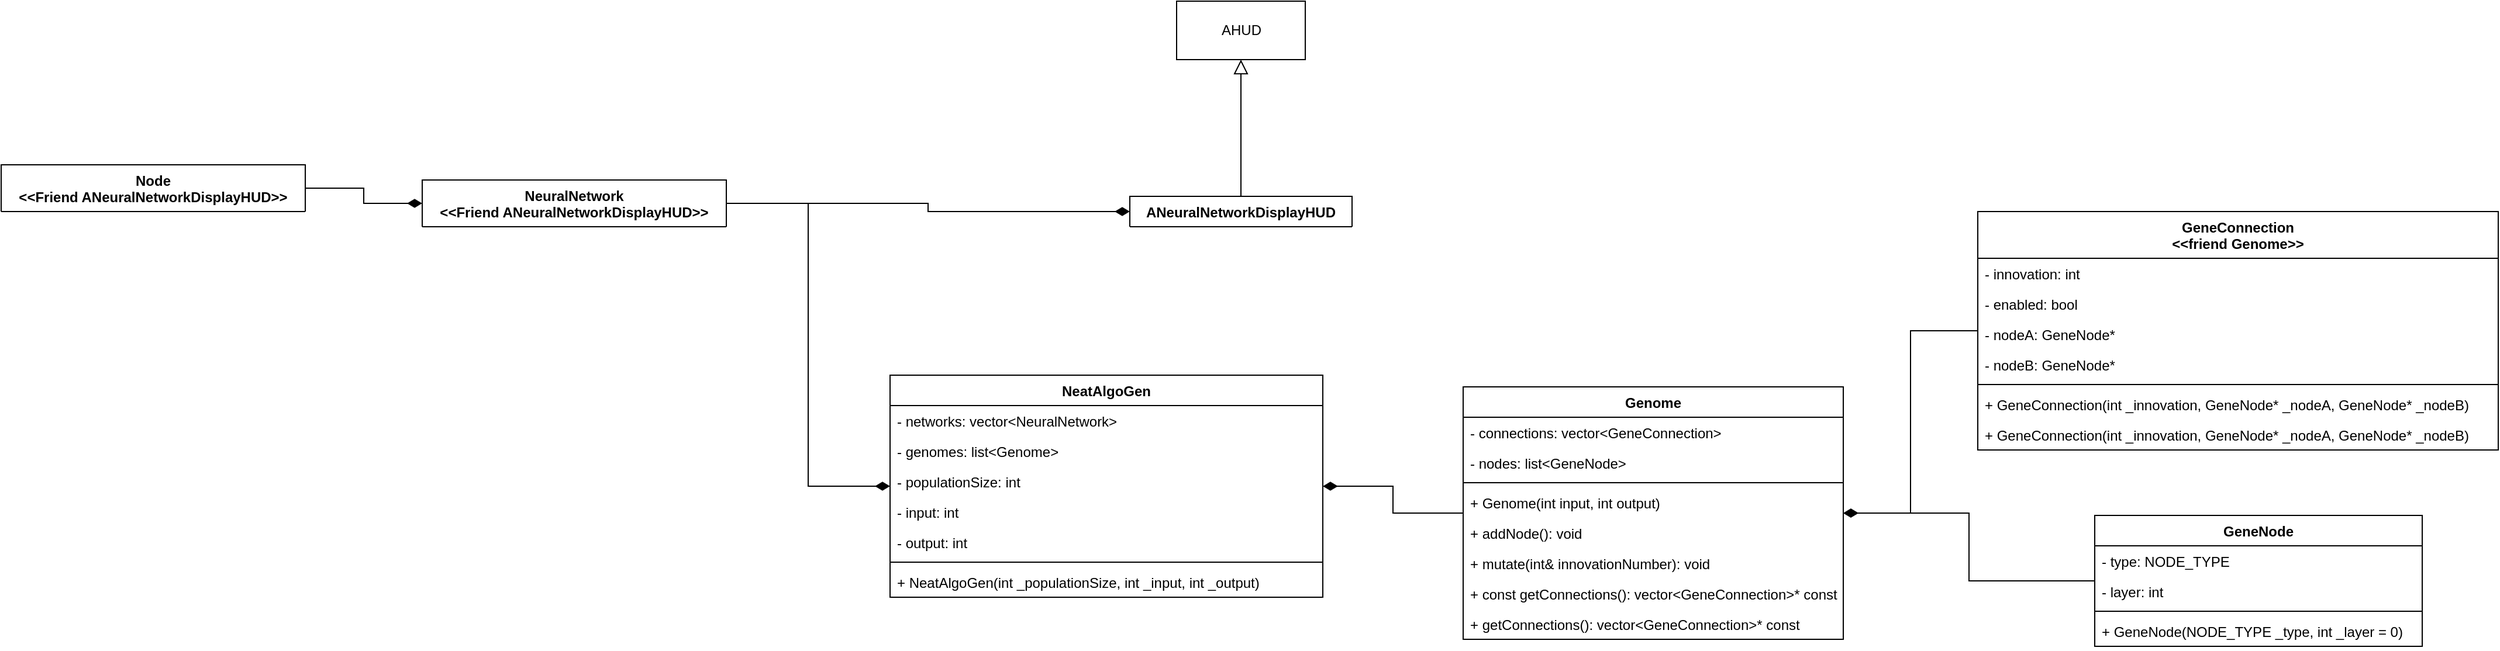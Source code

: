 <mxfile version="16.1.2" type="device"><diagram id="WSgGE8QETpOJRl8HO7c7" name="Page-1"><mxGraphModel dx="1920" dy="683" grid="1" gridSize="10" guides="1" tooltips="1" connect="1" arrows="1" fold="1" page="1" pageScale="1" pageWidth="827" pageHeight="1169" math="0" shadow="0"><root><mxCell id="0"/><mxCell id="1" parent="0"/><mxCell id="bxSq_ZIeHMHqPIyLSi6P-27" style="edgeStyle=orthogonalEdgeStyle;rounded=0;orthogonalLoop=1;jettySize=auto;html=1;exitX=1;exitY=0.5;exitDx=0;exitDy=0;entryX=0;entryY=0.5;entryDx=0;entryDy=0;endArrow=diamondThin;endFill=1;endSize=10;" edge="1" parent="1" source="bxSq_ZIeHMHqPIyLSi6P-1" target="bxSq_ZIeHMHqPIyLSi6P-21"><mxGeometry relative="1" as="geometry"/></mxCell><mxCell id="bxSq_ZIeHMHqPIyLSi6P-50" style="edgeStyle=orthogonalEdgeStyle;rounded=0;orthogonalLoop=1;jettySize=auto;html=1;exitX=1;exitY=0.5;exitDx=0;exitDy=0;entryX=0;entryY=0.5;entryDx=0;entryDy=0;endArrow=diamondThin;endFill=1;endSize=10;" edge="1" parent="1" source="bxSq_ZIeHMHqPIyLSi6P-1" target="bxSq_ZIeHMHqPIyLSi6P-42"><mxGeometry relative="1" as="geometry"/></mxCell><mxCell id="bxSq_ZIeHMHqPIyLSi6P-1" value="NeuralNetwork&#10;&lt;&lt;Friend ANeuralNetworkDisplayHUD&gt;&gt;" style="swimlane;fontStyle=1;align=center;verticalAlign=top;childLayout=stackLayout;horizontal=1;startSize=40;horizontalStack=0;resizeParent=1;resizeParentMax=0;resizeLast=0;collapsible=1;marginBottom=0;" vertex="1" collapsed="1" parent="1"><mxGeometry x="60" y="203" width="260" height="40" as="geometry"><mxRectangle x="60" y="203" width="440" height="516" as="alternateBounds"/></mxGeometry></mxCell><mxCell id="bxSq_ZIeHMHqPIyLSi6P-2" value="- hiddenNodes: list&lt;list&lt;Node&gt;&gt;" style="text;strokeColor=none;fillColor=none;align=left;verticalAlign=top;spacingLeft=4;spacingRight=4;overflow=hidden;rotatable=0;points=[[0,0.5],[1,0.5]];portConstraint=eastwest;" vertex="1" parent="bxSq_ZIeHMHqPIyLSi6P-1"><mxGeometry y="40" width="440" height="26" as="geometry"/></mxCell><mxCell id="bxSq_ZIeHMHqPIyLSi6P-19" value="- inputNodes: list&lt;Node&gt;" style="text;strokeColor=none;fillColor=none;align=left;verticalAlign=top;spacingLeft=4;spacingRight=4;overflow=hidden;rotatable=0;points=[[0,0.5],[1,0.5]];portConstraint=eastwest;" vertex="1" parent="bxSq_ZIeHMHqPIyLSi6P-1"><mxGeometry y="66" width="440" height="26" as="geometry"/></mxCell><mxCell id="bxSq_ZIeHMHqPIyLSi6P-20" value="- outputNodes: list&lt;Node&gt;" style="text;strokeColor=none;fillColor=none;align=left;verticalAlign=top;spacingLeft=4;spacingRight=4;overflow=hidden;rotatable=0;points=[[0,0.5],[1,0.5]];portConstraint=eastwest;" vertex="1" parent="bxSq_ZIeHMHqPIyLSi6P-1"><mxGeometry y="92" width="440" height="26" as="geometry"/></mxCell><mxCell id="bxSq_ZIeHMHqPIyLSi6P-3" value="" style="line;strokeWidth=1;fillColor=none;align=left;verticalAlign=middle;spacingTop=-1;spacingLeft=3;spacingRight=3;rotatable=0;labelPosition=right;points=[];portConstraint=eastwest;" vertex="1" parent="bxSq_ZIeHMHqPIyLSi6P-1"><mxGeometry y="118" width="440" height="8" as="geometry"/></mxCell><mxCell id="bxSq_ZIeHMHqPIyLSi6P-4" value="+ fullyConnect(): void" style="text;strokeColor=none;fillColor=none;align=left;verticalAlign=top;spacingLeft=4;spacingRight=4;overflow=hidden;rotatable=0;points=[[0,0.5],[1,0.5]];portConstraint=eastwest;" vertex="1" parent="bxSq_ZIeHMHqPIyLSi6P-1"><mxGeometry y="126" width="440" height="26" as="geometry"/></mxCell><mxCell id="bxSq_ZIeHMHqPIyLSi6P-5" value="+ getLayerSize(): int" style="text;strokeColor=none;fillColor=none;align=left;verticalAlign=top;spacingLeft=4;spacingRight=4;overflow=hidden;rotatable=0;points=[[0,0.5],[1,0.5]];portConstraint=eastwest;" vertex="1" parent="bxSq_ZIeHMHqPIyLSi6P-1"><mxGeometry y="152" width="440" height="26" as="geometry"/></mxCell><mxCell id="bxSq_ZIeHMHqPIyLSi6P-6" value="+ getNHiddenNode(): int" style="text;strokeColor=none;fillColor=none;align=left;verticalAlign=top;spacingLeft=4;spacingRight=4;overflow=hidden;rotatable=0;points=[[0,0.5],[1,0.5]];portConstraint=eastwest;" vertex="1" parent="bxSq_ZIeHMHqPIyLSi6P-1"><mxGeometry y="178" width="440" height="26" as="geometry"/></mxCell><mxCell id="bxSq_ZIeHMHqPIyLSi6P-7" value="+ getNInputNode(): int" style="text;strokeColor=none;fillColor=none;align=left;verticalAlign=top;spacingLeft=4;spacingRight=4;overflow=hidden;rotatable=0;points=[[0,0.5],[1,0.5]];portConstraint=eastwest;" vertex="1" parent="bxSq_ZIeHMHqPIyLSi6P-1"><mxGeometry y="204" width="440" height="26" as="geometry"/></mxCell><mxCell id="bxSq_ZIeHMHqPIyLSi6P-8" value="+ getNOutputNode(): int" style="text;strokeColor=none;fillColor=none;align=left;verticalAlign=top;spacingLeft=4;spacingRight=4;overflow=hidden;rotatable=0;points=[[0,0.5],[1,0.5]];portConstraint=eastwest;" vertex="1" parent="bxSq_ZIeHMHqPIyLSi6P-1"><mxGeometry y="230" width="440" height="26" as="geometry"/></mxCell><mxCell id="bxSq_ZIeHMHqPIyLSi6P-9" value="+ addHiddenNode(): void" style="text;strokeColor=none;fillColor=none;align=left;verticalAlign=top;spacingLeft=4;spacingRight=4;overflow=hidden;rotatable=0;points=[[0,0.5],[1,0.5]];portConstraint=eastwest;" vertex="1" parent="bxSq_ZIeHMHqPIyLSi6P-1"><mxGeometry y="256" width="440" height="26" as="geometry"/></mxCell><mxCell id="bxSq_ZIeHMHqPIyLSi6P-10" value="+ addInputNode(): void" style="text;strokeColor=none;fillColor=none;align=left;verticalAlign=top;spacingLeft=4;spacingRight=4;overflow=hidden;rotatable=0;points=[[0,0.5],[1,0.5]];portConstraint=eastwest;" vertex="1" parent="bxSq_ZIeHMHqPIyLSi6P-1"><mxGeometry y="282" width="440" height="26" as="geometry"/></mxCell><mxCell id="bxSq_ZIeHMHqPIyLSi6P-11" value="+ addOutputNode(): void" style="text;strokeColor=none;fillColor=none;align=left;verticalAlign=top;spacingLeft=4;spacingRight=4;overflow=hidden;rotatable=0;points=[[0,0.5],[1,0.5]];portConstraint=eastwest;" vertex="1" parent="bxSq_ZIeHMHqPIyLSi6P-1"><mxGeometry y="308" width="440" height="26" as="geometry"/></mxCell><mxCell id="bxSq_ZIeHMHqPIyLSi6P-12" value="+ removeHiddenNode(): void" style="text;strokeColor=none;fillColor=none;align=left;verticalAlign=top;spacingLeft=4;spacingRight=4;overflow=hidden;rotatable=0;points=[[0,0.5],[1,0.5]];portConstraint=eastwest;" vertex="1" parent="bxSq_ZIeHMHqPIyLSi6P-1"><mxGeometry y="334" width="440" height="26" as="geometry"/></mxCell><mxCell id="bxSq_ZIeHMHqPIyLSi6P-13" value="+ removeInputNode(): void" style="text;strokeColor=none;fillColor=none;align=left;verticalAlign=top;spacingLeft=4;spacingRight=4;overflow=hidden;rotatable=0;points=[[0,0.5],[1,0.5]];portConstraint=eastwest;" vertex="1" parent="bxSq_ZIeHMHqPIyLSi6P-1"><mxGeometry y="360" width="440" height="26" as="geometry"/></mxCell><mxCell id="bxSq_ZIeHMHqPIyLSi6P-14" value="+ removeOutputNode(): void" style="text;strokeColor=none;fillColor=none;align=left;verticalAlign=top;spacingLeft=4;spacingRight=4;overflow=hidden;rotatable=0;points=[[0,0.5],[1,0.5]];portConstraint=eastwest;" vertex="1" parent="bxSq_ZIeHMHqPIyLSi6P-1"><mxGeometry y="386" width="440" height="26" as="geometry"/></mxCell><mxCell id="bxSq_ZIeHMHqPIyLSi6P-15" value="+ connectNodes(int layerA, int nodeA, int layerB, int nodeB, float weight): void" style="text;strokeColor=none;fillColor=none;align=left;verticalAlign=top;spacingLeft=4;spacingRight=4;overflow=hidden;rotatable=0;points=[[0,0.5],[1,0.5]];portConstraint=eastwest;" vertex="1" parent="bxSq_ZIeHMHqPIyLSi6P-1"><mxGeometry y="412" width="440" height="26" as="geometry"/></mxCell><mxCell id="bxSq_ZIeHMHqPIyLSi6P-16" value="+ compute(vector&lt;float&gt; &amp;inputs , vector&lt;float&gt; &amp;outputs): " style="text;strokeColor=none;fillColor=none;align=left;verticalAlign=top;spacingLeft=4;spacingRight=4;overflow=hidden;rotatable=0;points=[[0,0.5],[1,0.5]];portConstraint=eastwest;" vertex="1" parent="bxSq_ZIeHMHqPIyLSi6P-1"><mxGeometry y="438" width="440" height="26" as="geometry"/></mxCell><mxCell id="bxSq_ZIeHMHqPIyLSi6P-17" value="- getNode(int layer, int node): Node*" style="text;strokeColor=none;fillColor=none;align=left;verticalAlign=top;spacingLeft=4;spacingRight=4;overflow=hidden;rotatable=0;points=[[0,0.5],[1,0.5]];portConstraint=eastwest;" vertex="1" parent="bxSq_ZIeHMHqPIyLSi6P-1"><mxGeometry y="464" width="440" height="26" as="geometry"/></mxCell><mxCell id="bxSq_ZIeHMHqPIyLSi6P-18" value="- getNodeFromLayer(std::list&lt;Node&gt; &amp;layer, int node): Node*" style="text;strokeColor=none;fillColor=none;align=left;verticalAlign=top;spacingLeft=4;spacingRight=4;overflow=hidden;rotatable=0;points=[[0,0.5],[1,0.5]];portConstraint=eastwest;" vertex="1" parent="bxSq_ZIeHMHqPIyLSi6P-1"><mxGeometry y="490" width="440" height="26" as="geometry"/></mxCell><mxCell id="bxSq_ZIeHMHqPIyLSi6P-26" value="" style="edgeStyle=orthogonalEdgeStyle;rounded=0;orthogonalLoop=1;jettySize=auto;html=1;endArrow=block;endFill=0;endSize=10;" edge="1" parent="1" source="bxSq_ZIeHMHqPIyLSi6P-21" target="bxSq_ZIeHMHqPIyLSi6P-25"><mxGeometry relative="1" as="geometry"/></mxCell><mxCell id="bxSq_ZIeHMHqPIyLSi6P-21" value="ANeuralNetworkDisplayHUD" style="swimlane;fontStyle=1;align=center;verticalAlign=top;childLayout=stackLayout;horizontal=1;startSize=26;horizontalStack=0;resizeParent=1;resizeParentMax=0;resizeLast=0;collapsible=1;marginBottom=0;" vertex="1" collapsed="1" parent="1"><mxGeometry x="665" y="217" width="190" height="26" as="geometry"><mxRectangle x="665" y="217" width="240" height="86" as="alternateBounds"/></mxGeometry></mxCell><mxCell id="bxSq_ZIeHMHqPIyLSi6P-22" value="- network: NeuralNetwork " style="text;strokeColor=none;fillColor=none;align=left;verticalAlign=top;spacingLeft=4;spacingRight=4;overflow=hidden;rotatable=0;points=[[0,0.5],[1,0.5]];portConstraint=eastwest;" vertex="1" parent="bxSq_ZIeHMHqPIyLSi6P-21"><mxGeometry y="26" width="240" height="26" as="geometry"/></mxCell><mxCell id="bxSq_ZIeHMHqPIyLSi6P-23" value="" style="line;strokeWidth=1;fillColor=none;align=left;verticalAlign=middle;spacingTop=-1;spacingLeft=3;spacingRight=3;rotatable=0;labelPosition=right;points=[];portConstraint=eastwest;" vertex="1" parent="bxSq_ZIeHMHqPIyLSi6P-21"><mxGeometry y="52" width="240" height="8" as="geometry"/></mxCell><mxCell id="bxSq_ZIeHMHqPIyLSi6P-24" value="+ DrawHUD(): void" style="text;strokeColor=none;fillColor=none;align=left;verticalAlign=top;spacingLeft=4;spacingRight=4;overflow=hidden;rotatable=0;points=[[0,0.5],[1,0.5]];portConstraint=eastwest;" vertex="1" parent="bxSq_ZIeHMHqPIyLSi6P-21"><mxGeometry y="60" width="240" height="26" as="geometry"/></mxCell><mxCell id="bxSq_ZIeHMHqPIyLSi6P-25" value="AHUD" style="html=1;" vertex="1" parent="1"><mxGeometry x="705" y="50" width="110" height="50" as="geometry"/></mxCell><mxCell id="bxSq_ZIeHMHqPIyLSi6P-41" style="edgeStyle=orthogonalEdgeStyle;rounded=0;orthogonalLoop=1;jettySize=auto;html=1;exitX=1;exitY=0.5;exitDx=0;exitDy=0;entryX=0;entryY=0.5;entryDx=0;entryDy=0;endArrow=diamondThin;endFill=1;endSize=10;" edge="1" parent="1" source="bxSq_ZIeHMHqPIyLSi6P-28" target="bxSq_ZIeHMHqPIyLSi6P-1"><mxGeometry relative="1" as="geometry"/></mxCell><mxCell id="bxSq_ZIeHMHqPIyLSi6P-28" value="Node&#10;&lt;&lt;Friend ANeuralNetworkDisplayHUD&gt;&gt;" style="swimlane;fontStyle=1;align=center;verticalAlign=top;childLayout=stackLayout;horizontal=1;startSize=40;horizontalStack=0;resizeParent=1;resizeParentMax=0;resizeLast=0;collapsible=1;marginBottom=0;" vertex="1" collapsed="1" parent="1"><mxGeometry x="-300" y="190" width="260" height="40" as="geometry"><mxRectangle x="-300" y="190" width="240" height="334" as="alternateBounds"/></mxGeometry></mxCell><mxCell id="bxSq_ZIeHMHqPIyLSi6P-29" value="- previousNodes: map&lt;Node*, float&gt;" style="text;strokeColor=none;fillColor=none;align=left;verticalAlign=top;spacingLeft=4;spacingRight=4;overflow=hidden;rotatable=0;points=[[0,0.5],[1,0.5]];portConstraint=eastwest;" vertex="1" parent="bxSq_ZIeHMHqPIyLSi6P-28"><mxGeometry y="40" width="240" height="26" as="geometry"/></mxCell><mxCell id="bxSq_ZIeHMHqPIyLSi6P-39" value="- computed: bool" style="text;strokeColor=none;fillColor=none;align=left;verticalAlign=top;spacingLeft=4;spacingRight=4;overflow=hidden;rotatable=0;points=[[0,0.5],[1,0.5]];portConstraint=eastwest;" vertex="1" parent="bxSq_ZIeHMHqPIyLSi6P-28"><mxGeometry y="66" width="240" height="26" as="geometry"/></mxCell><mxCell id="bxSq_ZIeHMHqPIyLSi6P-40" value="- value: float" style="text;strokeColor=none;fillColor=none;align=left;verticalAlign=top;spacingLeft=4;spacingRight=4;overflow=hidden;rotatable=0;points=[[0,0.5],[1,0.5]];portConstraint=eastwest;" vertex="1" parent="bxSq_ZIeHMHqPIyLSi6P-28"><mxGeometry y="92" width="240" height="26" as="geometry"/></mxCell><mxCell id="bxSq_ZIeHMHqPIyLSi6P-30" value="" style="line;strokeWidth=1;fillColor=none;align=left;verticalAlign=middle;spacingTop=-1;spacingLeft=3;spacingRight=3;rotatable=0;labelPosition=right;points=[];portConstraint=eastwest;" vertex="1" parent="bxSq_ZIeHMHqPIyLSi6P-28"><mxGeometry y="118" width="240" height="8" as="geometry"/></mxCell><mxCell id="bxSq_ZIeHMHqPIyLSi6P-31" value="+ wipeConnections(): void" style="text;strokeColor=none;fillColor=none;align=left;verticalAlign=top;spacingLeft=4;spacingRight=4;overflow=hidden;rotatable=0;points=[[0,0.5],[1,0.5]];portConstraint=eastwest;" vertex="1" parent="bxSq_ZIeHMHqPIyLSi6P-28"><mxGeometry y="126" width="240" height="26" as="geometry"/></mxCell><mxCell id="bxSq_ZIeHMHqPIyLSi6P-32" value="+ removeConnection(Node*): void" style="text;strokeColor=none;fillColor=none;align=left;verticalAlign=top;spacingLeft=4;spacingRight=4;overflow=hidden;rotatable=0;points=[[0,0.5],[1,0.5]];portConstraint=eastwest;" vertex="1" parent="bxSq_ZIeHMHqPIyLSi6P-28"><mxGeometry y="152" width="240" height="26" as="geometry"/></mxCell><mxCell id="bxSq_ZIeHMHqPIyLSi6P-33" value="+ addConnection(Node*, float): void" style="text;strokeColor=none;fillColor=none;align=left;verticalAlign=top;spacingLeft=4;spacingRight=4;overflow=hidden;rotatable=0;points=[[0,0.5],[1,0.5]];portConstraint=eastwest;" vertex="1" parent="bxSq_ZIeHMHqPIyLSi6P-28"><mxGeometry y="178" width="240" height="26" as="geometry"/></mxCell><mxCell id="bxSq_ZIeHMHqPIyLSi6P-34" value="+ changeWeight(Node*, float): void" style="text;strokeColor=none;fillColor=none;align=left;verticalAlign=top;spacingLeft=4;spacingRight=4;overflow=hidden;rotatable=0;points=[[0,0.5],[1,0.5]];portConstraint=eastwest;" vertex="1" parent="bxSq_ZIeHMHqPIyLSi6P-28"><mxGeometry y="204" width="240" height="26" as="geometry"/></mxCell><mxCell id="bxSq_ZIeHMHqPIyLSi6P-35" value="+ setValue(float): void" style="text;strokeColor=none;fillColor=none;align=left;verticalAlign=top;spacingLeft=4;spacingRight=4;overflow=hidden;rotatable=0;points=[[0,0.5],[1,0.5]];portConstraint=eastwest;" vertex="1" parent="bxSq_ZIeHMHqPIyLSi6P-28"><mxGeometry y="230" width="240" height="26" as="geometry"/></mxCell><mxCell id="bxSq_ZIeHMHqPIyLSi6P-36" value="+ sigmoidActivation(float): float" style="text;strokeColor=none;fillColor=none;align=left;verticalAlign=top;spacingLeft=4;spacingRight=4;overflow=hidden;rotatable=0;points=[[0,0.5],[1,0.5]];portConstraint=eastwest;" vertex="1" parent="bxSq_ZIeHMHqPIyLSi6P-28"><mxGeometry y="256" width="240" height="26" as="geometry"/></mxCell><mxCell id="bxSq_ZIeHMHqPIyLSi6P-37" value="+ compute(): float" style="text;strokeColor=none;fillColor=none;align=left;verticalAlign=top;spacingLeft=4;spacingRight=4;overflow=hidden;rotatable=0;points=[[0,0.5],[1,0.5]];portConstraint=eastwest;" vertex="1" parent="bxSq_ZIeHMHqPIyLSi6P-28"><mxGeometry y="282" width="240" height="26" as="geometry"/></mxCell><mxCell id="bxSq_ZIeHMHqPIyLSi6P-38" value="+ reset(): void" style="text;strokeColor=none;fillColor=none;align=left;verticalAlign=top;spacingLeft=4;spacingRight=4;overflow=hidden;rotatable=0;points=[[0,0.5],[1,0.5]];portConstraint=eastwest;" vertex="1" parent="bxSq_ZIeHMHqPIyLSi6P-28"><mxGeometry y="308" width="240" height="26" as="geometry"/></mxCell><mxCell id="bxSq_ZIeHMHqPIyLSi6P-42" value="NeatAlgoGen" style="swimlane;fontStyle=1;align=center;verticalAlign=top;childLayout=stackLayout;horizontal=1;startSize=26;horizontalStack=0;resizeParent=1;resizeParentMax=0;resizeLast=0;collapsible=1;marginBottom=0;" vertex="1" parent="1"><mxGeometry x="460" y="370" width="370" height="190" as="geometry"><mxRectangle x="460" y="370" width="110" height="26" as="alternateBounds"/></mxGeometry></mxCell><mxCell id="bxSq_ZIeHMHqPIyLSi6P-43" value="- networks: vector&lt;NeuralNetwork&gt;" style="text;strokeColor=none;fillColor=none;align=left;verticalAlign=top;spacingLeft=4;spacingRight=4;overflow=hidden;rotatable=0;points=[[0,0.5],[1,0.5]];portConstraint=eastwest;" vertex="1" parent="bxSq_ZIeHMHqPIyLSi6P-42"><mxGeometry y="26" width="370" height="26" as="geometry"/></mxCell><mxCell id="bxSq_ZIeHMHqPIyLSi6P-46" value="- genomes: list&lt;Genome&gt;" style="text;strokeColor=none;fillColor=none;align=left;verticalAlign=top;spacingLeft=4;spacingRight=4;overflow=hidden;rotatable=0;points=[[0,0.5],[1,0.5]];portConstraint=eastwest;" vertex="1" parent="bxSq_ZIeHMHqPIyLSi6P-42"><mxGeometry y="52" width="370" height="26" as="geometry"/></mxCell><mxCell id="bxSq_ZIeHMHqPIyLSi6P-47" value="- populationSize: int" style="text;strokeColor=none;fillColor=none;align=left;verticalAlign=top;spacingLeft=4;spacingRight=4;overflow=hidden;rotatable=0;points=[[0,0.5],[1,0.5]];portConstraint=eastwest;" vertex="1" parent="bxSq_ZIeHMHqPIyLSi6P-42"><mxGeometry y="78" width="370" height="26" as="geometry"/></mxCell><mxCell id="bxSq_ZIeHMHqPIyLSi6P-48" value="- input: int" style="text;strokeColor=none;fillColor=none;align=left;verticalAlign=top;spacingLeft=4;spacingRight=4;overflow=hidden;rotatable=0;points=[[0,0.5],[1,0.5]];portConstraint=eastwest;" vertex="1" parent="bxSq_ZIeHMHqPIyLSi6P-42"><mxGeometry y="104" width="370" height="26" as="geometry"/></mxCell><mxCell id="bxSq_ZIeHMHqPIyLSi6P-49" value="- output: int" style="text;strokeColor=none;fillColor=none;align=left;verticalAlign=top;spacingLeft=4;spacingRight=4;overflow=hidden;rotatable=0;points=[[0,0.5],[1,0.5]];portConstraint=eastwest;" vertex="1" parent="bxSq_ZIeHMHqPIyLSi6P-42"><mxGeometry y="130" width="370" height="26" as="geometry"/></mxCell><mxCell id="bxSq_ZIeHMHqPIyLSi6P-44" value="" style="line;strokeWidth=1;fillColor=none;align=left;verticalAlign=middle;spacingTop=-1;spacingLeft=3;spacingRight=3;rotatable=0;labelPosition=right;points=[];portConstraint=eastwest;" vertex="1" parent="bxSq_ZIeHMHqPIyLSi6P-42"><mxGeometry y="156" width="370" height="8" as="geometry"/></mxCell><mxCell id="bxSq_ZIeHMHqPIyLSi6P-45" value="+ NeatAlgoGen(int _populationSize, int _input, int _output)" style="text;strokeColor=none;fillColor=none;align=left;verticalAlign=top;spacingLeft=4;spacingRight=4;overflow=hidden;rotatable=0;points=[[0,0.5],[1,0.5]];portConstraint=eastwest;" vertex="1" parent="bxSq_ZIeHMHqPIyLSi6P-42"><mxGeometry y="164" width="370" height="26" as="geometry"/></mxCell><mxCell id="bxSq_ZIeHMHqPIyLSi6P-60" style="edgeStyle=orthogonalEdgeStyle;rounded=0;orthogonalLoop=1;jettySize=auto;html=1;exitX=0;exitY=0.5;exitDx=0;exitDy=0;endArrow=diamondThin;endFill=1;endSize=10;" edge="1" parent="1" source="bxSq_ZIeHMHqPIyLSi6P-51" target="bxSq_ZIeHMHqPIyLSi6P-42"><mxGeometry relative="1" as="geometry"/></mxCell><mxCell id="bxSq_ZIeHMHqPIyLSi6P-51" value="Genome" style="swimlane;fontStyle=1;align=center;verticalAlign=top;childLayout=stackLayout;horizontal=1;startSize=26;horizontalStack=0;resizeParent=1;resizeParentMax=0;resizeLast=0;collapsible=1;marginBottom=0;" vertex="1" parent="1"><mxGeometry x="950" y="380" width="325" height="216" as="geometry"><mxRectangle x="990" y="380" width="80" height="26" as="alternateBounds"/></mxGeometry></mxCell><mxCell id="bxSq_ZIeHMHqPIyLSi6P-52" value="- connections: vector&lt;GeneConnection&gt;" style="text;strokeColor=none;fillColor=none;align=left;verticalAlign=top;spacingLeft=4;spacingRight=4;overflow=hidden;rotatable=0;points=[[0,0.5],[1,0.5]];portConstraint=eastwest;" vertex="1" parent="bxSq_ZIeHMHqPIyLSi6P-51"><mxGeometry y="26" width="325" height="26" as="geometry"/></mxCell><mxCell id="bxSq_ZIeHMHqPIyLSi6P-55" value="- nodes: list&lt;GeneNode&gt;" style="text;strokeColor=none;fillColor=none;align=left;verticalAlign=top;spacingLeft=4;spacingRight=4;overflow=hidden;rotatable=0;points=[[0,0.5],[1,0.5]];portConstraint=eastwest;" vertex="1" parent="bxSq_ZIeHMHqPIyLSi6P-51"><mxGeometry y="52" width="325" height="26" as="geometry"/></mxCell><mxCell id="bxSq_ZIeHMHqPIyLSi6P-53" value="" style="line;strokeWidth=1;fillColor=none;align=left;verticalAlign=middle;spacingTop=-1;spacingLeft=3;spacingRight=3;rotatable=0;labelPosition=right;points=[];portConstraint=eastwest;" vertex="1" parent="bxSq_ZIeHMHqPIyLSi6P-51"><mxGeometry y="78" width="325" height="8" as="geometry"/></mxCell><mxCell id="bxSq_ZIeHMHqPIyLSi6P-54" value="+ Genome(int input, int output)" style="text;strokeColor=none;fillColor=none;align=left;verticalAlign=top;spacingLeft=4;spacingRight=4;overflow=hidden;rotatable=0;points=[[0,0.5],[1,0.5]];portConstraint=eastwest;" vertex="1" parent="bxSq_ZIeHMHqPIyLSi6P-51"><mxGeometry y="86" width="325" height="26" as="geometry"/></mxCell><mxCell id="bxSq_ZIeHMHqPIyLSi6P-56" value="+ addNode(): void" style="text;strokeColor=none;fillColor=none;align=left;verticalAlign=top;spacingLeft=4;spacingRight=4;overflow=hidden;rotatable=0;points=[[0,0.5],[1,0.5]];portConstraint=eastwest;" vertex="1" parent="bxSq_ZIeHMHqPIyLSi6P-51"><mxGeometry y="112" width="325" height="26" as="geometry"/></mxCell><mxCell id="bxSq_ZIeHMHqPIyLSi6P-57" value="+ mutate(int&amp; innovationNumber): void" style="text;strokeColor=none;fillColor=none;align=left;verticalAlign=top;spacingLeft=4;spacingRight=4;overflow=hidden;rotatable=0;points=[[0,0.5],[1,0.5]];portConstraint=eastwest;" vertex="1" parent="bxSq_ZIeHMHqPIyLSi6P-51"><mxGeometry y="138" width="325" height="26" as="geometry"/></mxCell><mxCell id="bxSq_ZIeHMHqPIyLSi6P-58" value="+ const getConnections(): vector&lt;GeneConnection&gt;* const" style="text;strokeColor=none;fillColor=none;align=left;verticalAlign=top;spacingLeft=4;spacingRight=4;overflow=hidden;rotatable=0;points=[[0,0.5],[1,0.5]];portConstraint=eastwest;" vertex="1" parent="bxSq_ZIeHMHqPIyLSi6P-51"><mxGeometry y="164" width="325" height="26" as="geometry"/></mxCell><mxCell id="bxSq_ZIeHMHqPIyLSi6P-59" value="+ getConnections(): vector&lt;GeneConnection&gt;* const" style="text;strokeColor=none;fillColor=none;align=left;verticalAlign=top;spacingLeft=4;spacingRight=4;overflow=hidden;rotatable=0;points=[[0,0.5],[1,0.5]];portConstraint=eastwest;" vertex="1" parent="bxSq_ZIeHMHqPIyLSi6P-51"><mxGeometry y="190" width="325" height="26" as="geometry"/></mxCell><mxCell id="bxSq_ZIeHMHqPIyLSi6P-69" style="edgeStyle=orthogonalEdgeStyle;rounded=0;orthogonalLoop=1;jettySize=auto;html=1;exitX=0;exitY=0.5;exitDx=0;exitDy=0;endArrow=diamondThin;endFill=1;endSize=10;" edge="1" parent="1" source="bxSq_ZIeHMHqPIyLSi6P-61" target="bxSq_ZIeHMHqPIyLSi6P-51"><mxGeometry relative="1" as="geometry"/></mxCell><mxCell id="bxSq_ZIeHMHqPIyLSi6P-61" value="GeneConnection&#10;&lt;&lt;friend Genome&gt;&gt;" style="swimlane;fontStyle=1;align=center;verticalAlign=top;childLayout=stackLayout;horizontal=1;startSize=40;horizontalStack=0;resizeParent=1;resizeParentMax=0;resizeLast=0;collapsible=1;marginBottom=0;" vertex="1" parent="1"><mxGeometry x="1390" y="230" width="445" height="204" as="geometry"><mxRectangle x="1440" y="360" width="150" height="40" as="alternateBounds"/></mxGeometry></mxCell><mxCell id="bxSq_ZIeHMHqPIyLSi6P-62" value="- innovation: int" style="text;strokeColor=none;fillColor=none;align=left;verticalAlign=top;spacingLeft=4;spacingRight=4;overflow=hidden;rotatable=0;points=[[0,0.5],[1,0.5]];portConstraint=eastwest;" vertex="1" parent="bxSq_ZIeHMHqPIyLSi6P-61"><mxGeometry y="40" width="445" height="26" as="geometry"/></mxCell><mxCell id="bxSq_ZIeHMHqPIyLSi6P-65" value="- enabled: bool" style="text;strokeColor=none;fillColor=none;align=left;verticalAlign=top;spacingLeft=4;spacingRight=4;overflow=hidden;rotatable=0;points=[[0,0.5],[1,0.5]];portConstraint=eastwest;" vertex="1" parent="bxSq_ZIeHMHqPIyLSi6P-61"><mxGeometry y="66" width="445" height="26" as="geometry"/></mxCell><mxCell id="bxSq_ZIeHMHqPIyLSi6P-66" value="- nodeA: GeneNode*" style="text;strokeColor=none;fillColor=none;align=left;verticalAlign=top;spacingLeft=4;spacingRight=4;overflow=hidden;rotatable=0;points=[[0,0.5],[1,0.5]];portConstraint=eastwest;" vertex="1" parent="bxSq_ZIeHMHqPIyLSi6P-61"><mxGeometry y="92" width="445" height="26" as="geometry"/></mxCell><mxCell id="bxSq_ZIeHMHqPIyLSi6P-67" value="- nodeB: GeneNode*" style="text;strokeColor=none;fillColor=none;align=left;verticalAlign=top;spacingLeft=4;spacingRight=4;overflow=hidden;rotatable=0;points=[[0,0.5],[1,0.5]];portConstraint=eastwest;" vertex="1" parent="bxSq_ZIeHMHqPIyLSi6P-61"><mxGeometry y="118" width="445" height="26" as="geometry"/></mxCell><mxCell id="bxSq_ZIeHMHqPIyLSi6P-63" value="" style="line;strokeWidth=1;fillColor=none;align=left;verticalAlign=middle;spacingTop=-1;spacingLeft=3;spacingRight=3;rotatable=0;labelPosition=right;points=[];portConstraint=eastwest;" vertex="1" parent="bxSq_ZIeHMHqPIyLSi6P-61"><mxGeometry y="144" width="445" height="8" as="geometry"/></mxCell><mxCell id="bxSq_ZIeHMHqPIyLSi6P-64" value="+ GeneConnection(int _innovation, GeneNode* _nodeA, GeneNode* _nodeB)" style="text;strokeColor=none;fillColor=none;align=left;verticalAlign=top;spacingLeft=4;spacingRight=4;overflow=hidden;rotatable=0;points=[[0,0.5],[1,0.5]];portConstraint=eastwest;" vertex="1" parent="bxSq_ZIeHMHqPIyLSi6P-61"><mxGeometry y="152" width="445" height="26" as="geometry"/></mxCell><mxCell id="bxSq_ZIeHMHqPIyLSi6P-68" value="+ GeneConnection(int _innovation, GeneNode* _nodeA, GeneNode* _nodeB)" style="text;strokeColor=none;fillColor=none;align=left;verticalAlign=top;spacingLeft=4;spacingRight=4;overflow=hidden;rotatable=0;points=[[0,0.5],[1,0.5]];portConstraint=eastwest;" vertex="1" parent="bxSq_ZIeHMHqPIyLSi6P-61"><mxGeometry y="178" width="445" height="26" as="geometry"/></mxCell><mxCell id="bxSq_ZIeHMHqPIyLSi6P-75" style="edgeStyle=orthogonalEdgeStyle;rounded=0;orthogonalLoop=1;jettySize=auto;html=1;exitX=0;exitY=0.5;exitDx=0;exitDy=0;endArrow=diamondThin;endFill=1;endSize=10;" edge="1" parent="1" source="bxSq_ZIeHMHqPIyLSi6P-70" target="bxSq_ZIeHMHqPIyLSi6P-51"><mxGeometry relative="1" as="geometry"/></mxCell><mxCell id="bxSq_ZIeHMHqPIyLSi6P-70" value="GeneNode" style="swimlane;fontStyle=1;align=center;verticalAlign=top;childLayout=stackLayout;horizontal=1;startSize=26;horizontalStack=0;resizeParent=1;resizeParentMax=0;resizeLast=0;collapsible=1;marginBottom=0;" vertex="1" parent="1"><mxGeometry x="1490" y="490" width="280" height="112" as="geometry"><mxRectangle x="1490" y="490" width="90" height="26" as="alternateBounds"/></mxGeometry></mxCell><mxCell id="bxSq_ZIeHMHqPIyLSi6P-71" value="- type: NODE_TYPE" style="text;strokeColor=none;fillColor=none;align=left;verticalAlign=top;spacingLeft=4;spacingRight=4;overflow=hidden;rotatable=0;points=[[0,0.5],[1,0.5]];portConstraint=eastwest;" vertex="1" parent="bxSq_ZIeHMHqPIyLSi6P-70"><mxGeometry y="26" width="280" height="26" as="geometry"/></mxCell><mxCell id="bxSq_ZIeHMHqPIyLSi6P-74" value="- layer: int" style="text;strokeColor=none;fillColor=none;align=left;verticalAlign=top;spacingLeft=4;spacingRight=4;overflow=hidden;rotatable=0;points=[[0,0.5],[1,0.5]];portConstraint=eastwest;" vertex="1" parent="bxSq_ZIeHMHqPIyLSi6P-70"><mxGeometry y="52" width="280" height="26" as="geometry"/></mxCell><mxCell id="bxSq_ZIeHMHqPIyLSi6P-72" value="" style="line;strokeWidth=1;fillColor=none;align=left;verticalAlign=middle;spacingTop=-1;spacingLeft=3;spacingRight=3;rotatable=0;labelPosition=right;points=[];portConstraint=eastwest;" vertex="1" parent="bxSq_ZIeHMHqPIyLSi6P-70"><mxGeometry y="78" width="280" height="8" as="geometry"/></mxCell><mxCell id="bxSq_ZIeHMHqPIyLSi6P-73" value="+ GeneNode(NODE_TYPE _type, int _layer = 0)" style="text;strokeColor=none;fillColor=none;align=left;verticalAlign=top;spacingLeft=4;spacingRight=4;overflow=hidden;rotatable=0;points=[[0,0.5],[1,0.5]];portConstraint=eastwest;" vertex="1" parent="bxSq_ZIeHMHqPIyLSi6P-70"><mxGeometry y="86" width="280" height="26" as="geometry"/></mxCell></root></mxGraphModel></diagram></mxfile>